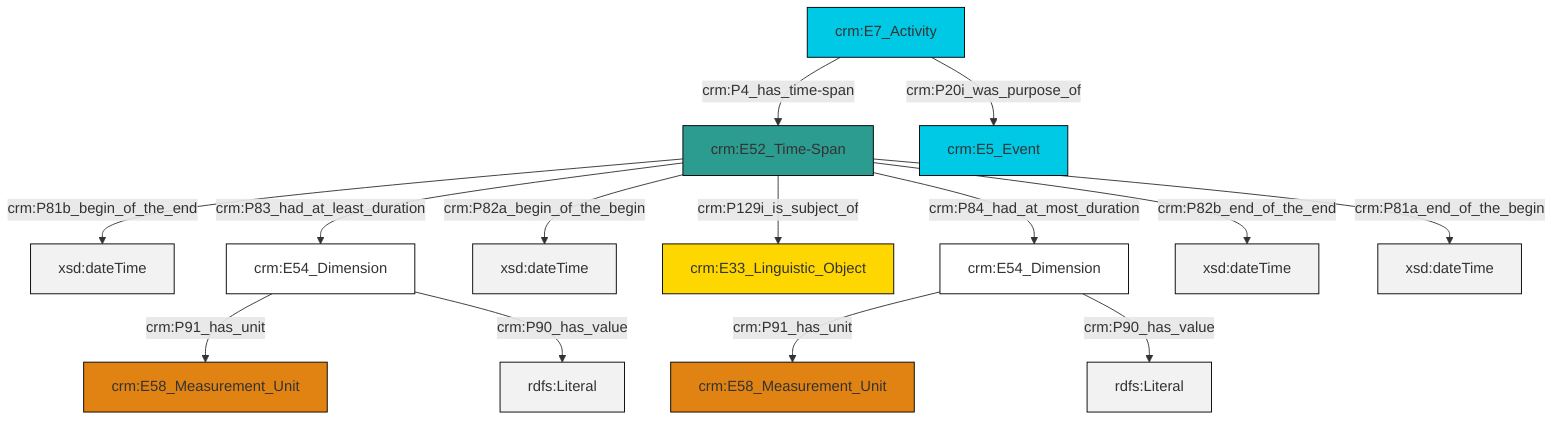 graph TD
classDef Literal fill:#f2f2f2,stroke:#000000;
classDef CRM_Entity fill:#FFFFFF,stroke:#000000;
classDef Temporal_Entity fill:#00C9E6, stroke:#000000;
classDef Type fill:#E18312, stroke:#000000;
classDef Time-Span fill:#2C9C91, stroke:#000000;
classDef Appellation fill:#FFEB7F, stroke:#000000;
classDef Place fill:#008836, stroke:#000000;
classDef Persistent_Item fill:#B266B2, stroke:#000000;
classDef Conceptual_Object fill:#FFD700, stroke:#000000;
classDef Physical_Thing fill:#D2B48C, stroke:#000000;
classDef Actor fill:#f58aad, stroke:#000000;
classDef PC_Classes fill:#4ce600, stroke:#000000;
classDef Multi fill:#cccccc,stroke:#000000;

0["crm:E52_Time-Span"]:::Time-Span -->|crm:P81b_begin_of_the_end| 1[xsd:dateTime]:::Literal
0["crm:E52_Time-Span"]:::Time-Span -->|crm:P83_had_at_least_duration| 2["crm:E54_Dimension"]:::CRM_Entity
0["crm:E52_Time-Span"]:::Time-Span -->|crm:P82a_begin_of_the_begin| 3[xsd:dateTime]:::Literal
5["crm:E7_Activity"]:::Temporal_Entity -->|crm:P20i_was_purpose_of| 6["crm:E5_Event"]:::Temporal_Entity
2["crm:E54_Dimension"]:::CRM_Entity -->|crm:P91_has_unit| 8["crm:E58_Measurement_Unit"]:::Type
2["crm:E54_Dimension"]:::CRM_Entity -->|crm:P90_has_value| 14[rdfs:Literal]:::Literal
15["crm:E54_Dimension"]:::CRM_Entity -->|crm:P91_has_unit| 12["crm:E58_Measurement_Unit"]:::Type
15["crm:E54_Dimension"]:::CRM_Entity -->|crm:P90_has_value| 16[rdfs:Literal]:::Literal
0["crm:E52_Time-Span"]:::Time-Span -->|crm:P84_had_at_most_duration| 15["crm:E54_Dimension"]:::CRM_Entity
5["crm:E7_Activity"]:::Temporal_Entity -->|crm:P4_has_time-span| 0["crm:E52_Time-Span"]:::Time-Span
0["crm:E52_Time-Span"]:::Time-Span -->|crm:P82b_end_of_the_end| 20[xsd:dateTime]:::Literal
0["crm:E52_Time-Span"]:::Time-Span -->|crm:P129i_is_subject_of| 10["crm:E33_Linguistic_Object"]:::Conceptual_Object
0["crm:E52_Time-Span"]:::Time-Span -->|crm:P81a_end_of_the_begin| 21[xsd:dateTime]:::Literal